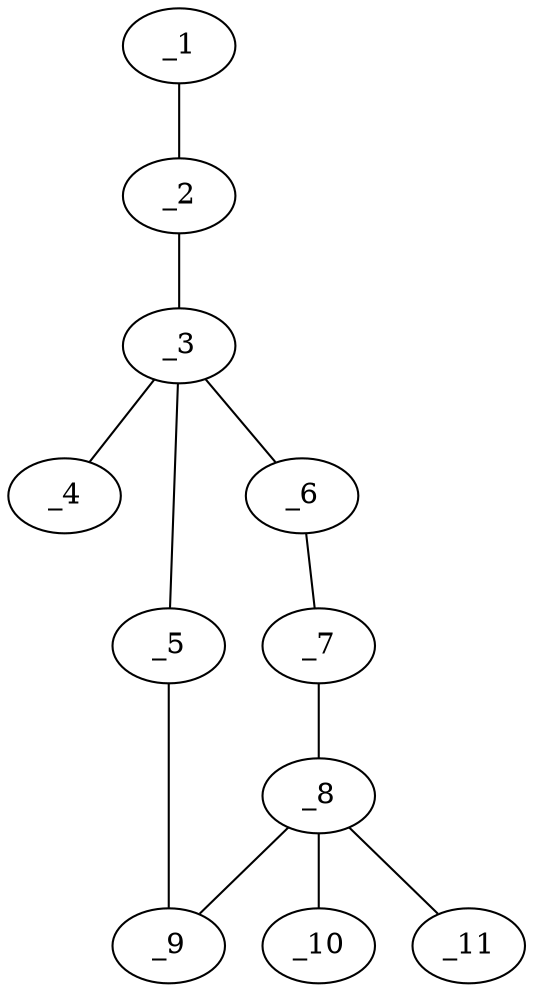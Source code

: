 graph molid650610 {
	_1	 [charge=0,
		chem=2,
		symbol="O  ",
		x=2,
		y="1.866"];
	_2	 [charge=0,
		chem=1,
		symbol="C  ",
		x=3,
		y="1.866"];
	_1 -- _2	 [valence=1];
	_3	 [charge=0,
		chem=1,
		symbol="C  ",
		x="3.5",
		y=1];
	_2 -- _3	 [valence=1];
	_4	 [charge=0,
		chem=1,
		symbol="C  ",
		x=4,
		y="1.866"];
	_3 -- _4	 [valence=1];
	_5	 [charge=0,
		chem=1,
		symbol="C  ",
		x="2.634",
		y="0.5"];
	_3 -- _5	 [valence=1];
	_6	 [charge=0,
		chem=1,
		symbol="C  ",
		x="4.366",
		y="0.5"];
	_3 -- _6	 [valence=1];
	_9	 [charge=0,
		chem=2,
		symbol="O  ",
		x="2.634",
		y="-0.5"];
	_5 -- _9	 [valence=1];
	_7	 [charge=0,
		chem=2,
		symbol="O  ",
		x="4.366",
		y="-0.5"];
	_6 -- _7	 [valence=1];
	_8	 [charge=0,
		chem=1,
		symbol="C  ",
		x="3.5",
		y="-1"];
	_7 -- _8	 [valence=1];
	_8 -- _9	 [valence=1];
	_10	 [charge=0,
		chem=1,
		symbol="C  ",
		x=4,
		y="-1.866"];
	_8 -- _10	 [valence=1];
	_11	 [charge=0,
		chem=1,
		symbol="C  ",
		x=3,
		y="-1.866"];
	_8 -- _11	 [valence=1];
}
